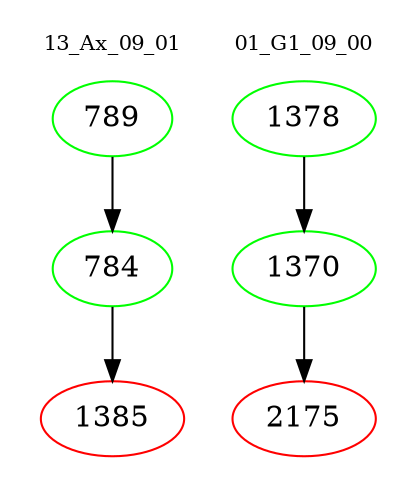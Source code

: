 digraph{
subgraph cluster_0 {
color = white
label = "13_Ax_09_01";
fontsize=10;
T0_789 [label="789", color="green"]
T0_789 -> T0_784 [color="black"]
T0_784 [label="784", color="green"]
T0_784 -> T0_1385 [color="black"]
T0_1385 [label="1385", color="red"]
}
subgraph cluster_1 {
color = white
label = "01_G1_09_00";
fontsize=10;
T1_1378 [label="1378", color="green"]
T1_1378 -> T1_1370 [color="black"]
T1_1370 [label="1370", color="green"]
T1_1370 -> T1_2175 [color="black"]
T1_2175 [label="2175", color="red"]
}
}
